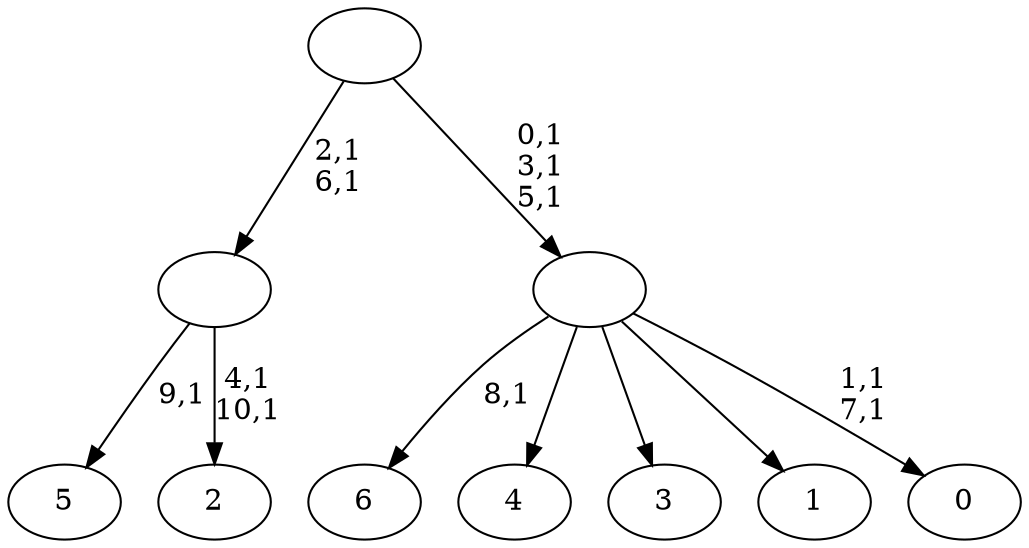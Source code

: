 digraph T {
	18 [label="6"]
	16 [label="5"]
	14 [label="4"]
	13 [label="3"]
	12 [label="2"]
	9 [label=""]
	7 [label="1"]
	6 [label="0"]
	3 [label=""]
	0 [label=""]
	9 -> 12 [label="4,1\n10,1"]
	9 -> 16 [label="9,1"]
	3 -> 6 [label="1,1\n7,1"]
	3 -> 18 [label="8,1"]
	3 -> 14 [label=""]
	3 -> 13 [label=""]
	3 -> 7 [label=""]
	0 -> 3 [label="0,1\n3,1\n5,1"]
	0 -> 9 [label="2,1\n6,1"]
}

